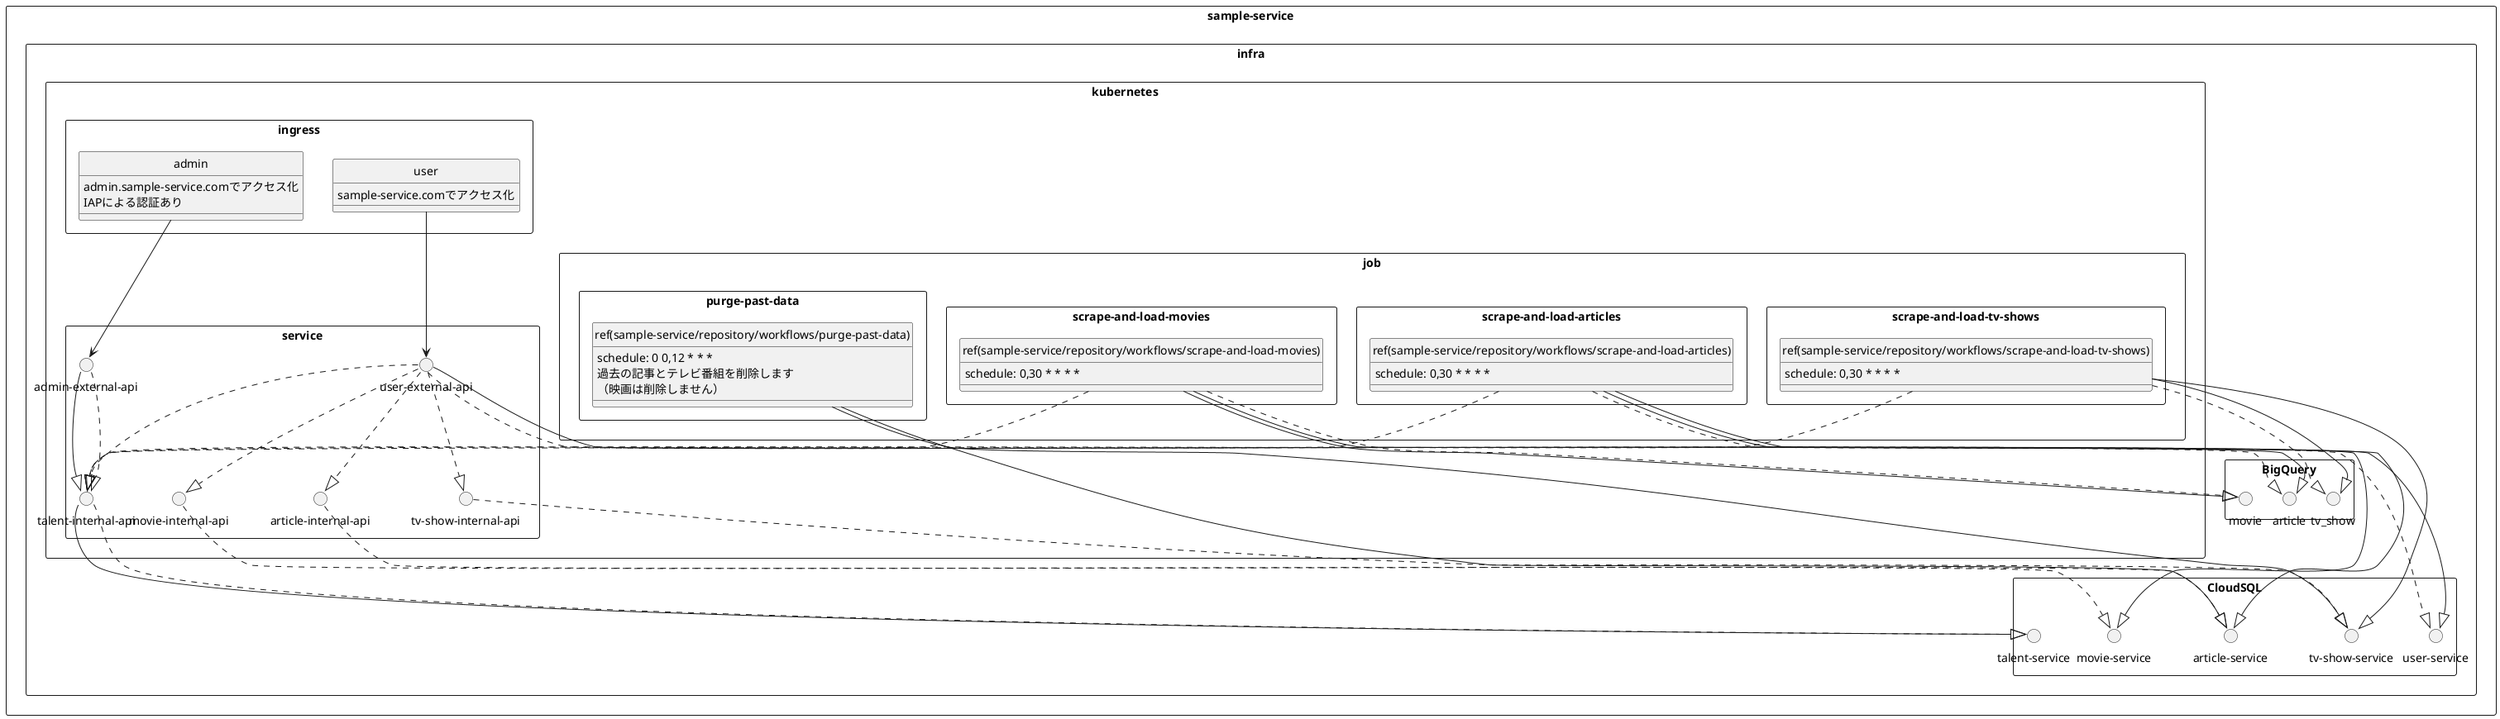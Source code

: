 @startuml
hide circle
rectangle "sample-service" as sample-service {
    rectangle "infra" as sample-service/infra {
        rectangle "BigQuery" as sample-service/infra/BigQuery {
            circle "tv_show" as sample-service/infra/BigQuery/tv_show
            circle "article" as sample-service/infra/BigQuery/article
            circle "movie" as sample-service/infra/BigQuery/movie
        }
        rectangle "CloudSQL" as sample-service/infra/CloudSQL {
            circle "user-service" as sample-service/infra/CloudSQL/user-service
            circle "article-service" as sample-service/infra/CloudSQL/article-service
            circle "movie-service" as sample-service/infra/CloudSQL/movie-service
            circle "talent-service" as sample-service/infra/CloudSQL/talent-service
            circle "tv-show-service" as sample-service/infra/CloudSQL/tv-show-service
        }
        rectangle "kubernetes" as sample-service/infra/kubernetes {
            rectangle "ingress" as sample-service/infra/kubernetes/ingress {
                class "admin" as sample-service/infra/kubernetes/ingress/admin {
                    admin.sample-service.comでアクセス化\nIAPによる認証あり
                }
                class "user" as sample-service/infra/kubernetes/ingress/user {
                    sample-service.comでアクセス化
                }
            }
            rectangle "job" as sample-service/infra/kubernetes/job {
                rectangle "purge-past-data" as sample-service/infra/kubernetes/job/purge-past-data {
                    class "ref(sample-service/repository/workflows/purge-past-data)" as sample-service/infra/kubernetes/job/purge-past-data/sample-service/repository/workflows/purge-past-data {
                        schedule: 0 0,12 * * *\n過去の記事とテレビ番組を削除します\n（映画は削除しません）
                    }
                }
                rectangle "scrape-and-load-articles" as sample-service/infra/kubernetes/job/scrape-and-load-articles {
                    class "ref(sample-service/repository/workflows/scrape-and-load-articles)" as sample-service/infra/kubernetes/job/scrape-and-load-articles/sample-service/repository/workflows/scrape-and-load-articles {
                        schedule: 0,30 * * * *
                    }
                }
                rectangle "scrape-and-load-movies" as sample-service/infra/kubernetes/job/scrape-and-load-movies {
                    class "ref(sample-service/repository/workflows/scrape-and-load-movies)" as sample-service/infra/kubernetes/job/scrape-and-load-movies/sample-service/repository/workflows/scrape-and-load-movies {
                        schedule: 0,30 * * * *
                    }
                }
                rectangle "scrape-and-load-tv-shows" as sample-service/infra/kubernetes/job/scrape-and-load-tv-shows {
                    class "ref(sample-service/repository/workflows/scrape-and-load-tv-shows)" as sample-service/infra/kubernetes/job/scrape-and-load-tv-shows/sample-service/repository/workflows/scrape-and-load-tv-shows {
                        schedule: 0,30 * * * *
                    }
                }
            }
            rectangle "service" as sample-service/infra/kubernetes/service {
                circle "article-internal-api" as sample-service/infra/kubernetes/service/article-internal-api
                circle "movie-internal-api" as sample-service/infra/kubernetes/service/movie-internal-api
                circle "talent-internal-api" as sample-service/infra/kubernetes/service/talent-internal-api
                circle "tv-show-internal-api" as sample-service/infra/kubernetes/service/tv-show-internal-api
                circle "user-external-api" as sample-service/infra/kubernetes/service/user-external-api
                circle "admin-external-api" as sample-service/infra/kubernetes/service/admin-external-api
            }
        }
    }
}
"sample-service/infra/kubernetes/ingress/admin" --> "sample-service/infra/kubernetes/service/admin-external-api"
"sample-service/infra/kubernetes/ingress/user" --> "sample-service/infra/kubernetes/service/user-external-api"
"sample-service/infra/kubernetes/job/purge-past-data/sample-service/repository/workflows/purge-past-data" --|> "sample-service/infra/CloudSQL/article-service"
"sample-service/infra/kubernetes/job/purge-past-data/sample-service/repository/workflows/purge-past-data" --|> "sample-service/infra/CloudSQL/tv-show-service"
"sample-service/infra/kubernetes/job/scrape-and-load-articles/sample-service/repository/workflows/scrape-and-load-articles" ..|> "sample-service/infra/BigQuery/article"
"sample-service/infra/kubernetes/job/scrape-and-load-articles/sample-service/repository/workflows/scrape-and-load-articles" --|> "sample-service/infra/CloudSQL/article-service"
"sample-service/infra/kubernetes/job/scrape-and-load-articles/sample-service/repository/workflows/scrape-and-load-articles" --|> "sample-service/infra/BigQuery/article"
"sample-service/infra/kubernetes/job/scrape-and-load-articles/sample-service/repository/workflows/scrape-and-load-articles" ..|> "sample-service/infra/kubernetes/service/talent-internal-api"
"sample-service/infra/kubernetes/job/scrape-and-load-movies/sample-service/repository/workflows/scrape-and-load-movies" --|> "sample-service/infra/BigQuery/movie"
"sample-service/infra/kubernetes/job/scrape-and-load-movies/sample-service/repository/workflows/scrape-and-load-movies" ..|> "sample-service/infra/kubernetes/service/talent-internal-api"
"sample-service/infra/kubernetes/job/scrape-and-load-movies/sample-service/repository/workflows/scrape-and-load-movies" ..|> "sample-service/infra/BigQuery/movie"
"sample-service/infra/kubernetes/job/scrape-and-load-movies/sample-service/repository/workflows/scrape-and-load-movies" --|> "sample-service/infra/CloudSQL/movie-service"
"sample-service/infra/kubernetes/job/scrape-and-load-tv-shows/sample-service/repository/workflows/scrape-and-load-tv-shows" ..|> "sample-service/infra/BigQuery/tv_show"
"sample-service/infra/kubernetes/job/scrape-and-load-tv-shows/sample-service/repository/workflows/scrape-and-load-tv-shows" --|> "sample-service/infra/CloudSQL/tv-show-service"
"sample-service/infra/kubernetes/job/scrape-and-load-tv-shows/sample-service/repository/workflows/scrape-and-load-tv-shows" --|> "sample-service/infra/BigQuery/tv_show"
"sample-service/infra/kubernetes/job/scrape-and-load-tv-shows/sample-service/repository/workflows/scrape-and-load-tv-shows" ..|> "sample-service/infra/kubernetes/service/talent-internal-api"
"sample-service/infra/kubernetes/service/article-internal-api" ..|> "sample-service/infra/CloudSQL/article-service"
"sample-service/infra/kubernetes/service/movie-internal-api" ..|> "sample-service/infra/CloudSQL/movie-service"
"sample-service/infra/kubernetes/service/talent-internal-api" --|> "sample-service/infra/CloudSQL/talent-service"
"sample-service/infra/kubernetes/service/talent-internal-api" ..|> "sample-service/infra/CloudSQL/talent-service"
"sample-service/infra/kubernetes/service/tv-show-internal-api" ..|> "sample-service/infra/CloudSQL/tv-show-service"
"sample-service/infra/kubernetes/service/user-external-api" ..|> "sample-service/infra/CloudSQL/user-service"
"sample-service/infra/kubernetes/service/user-external-api" ..|> "sample-service/infra/kubernetes/service/article-internal-api"
"sample-service/infra/kubernetes/service/user-external-api" --|> "sample-service/infra/CloudSQL/user-service"
"sample-service/infra/kubernetes/service/user-external-api" ..|> "sample-service/infra/kubernetes/service/tv-show-internal-api"
"sample-service/infra/kubernetes/service/user-external-api" ..|> "sample-service/infra/kubernetes/service/movie-internal-api"
"sample-service/infra/kubernetes/service/user-external-api" ..|> "sample-service/infra/kubernetes/service/talent-internal-api"
"sample-service/infra/kubernetes/service/admin-external-api" --|> "sample-service/infra/kubernetes/service/talent-internal-api"
"sample-service/infra/kubernetes/service/admin-external-api" ..|> "sample-service/infra/kubernetes/service/talent-internal-api"
@enduml
